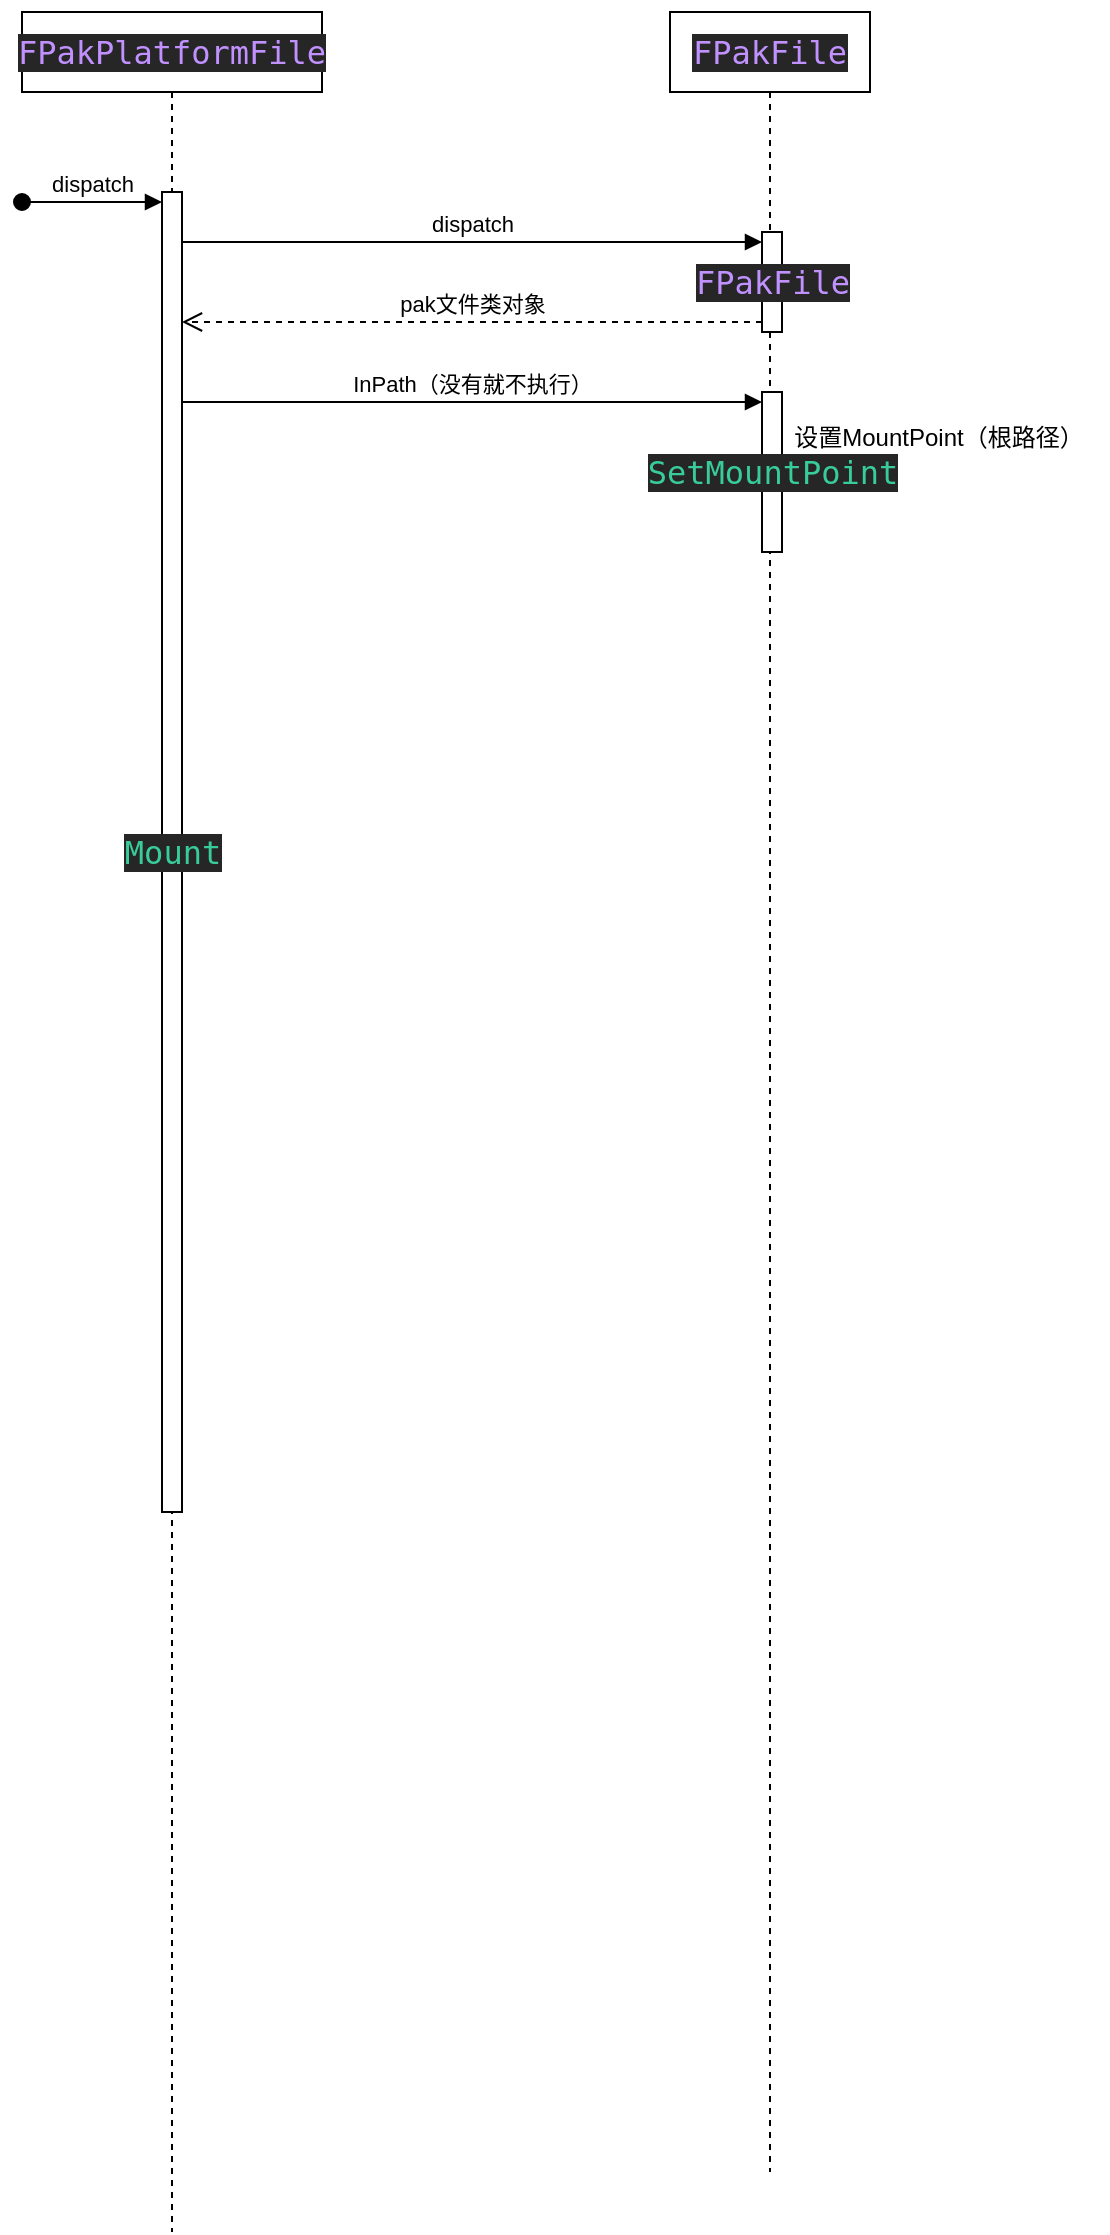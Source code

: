 <mxfile version="26.0.12" pages="3">
  <diagram name="mount" id="lnRN490okkqobh0suWC8">
    <mxGraphModel dx="983" dy="1708" grid="1" gridSize="10" guides="1" tooltips="1" connect="1" arrows="1" fold="1" page="1" pageScale="1" pageWidth="827" pageHeight="1169" math="0" shadow="0">
      <root>
        <mxCell id="0" />
        <mxCell id="1" parent="0" />
        <mxCell id="-K5bqVB0VceiMlIba7kK-1" value="&lt;div style=&quot;background-color:#262626;color:#d0d0d0&quot;&gt;&lt;pre style=&quot;font-family:&#39;JetBrains Mono&#39;,monospace;font-size:12.0pt;&quot;&gt;&lt;span style=&quot;color:#c191ff;&quot;&gt;FPakPlatformFile&lt;/span&gt;&lt;/pre&gt;&lt;/div&gt;" style="shape=umlLifeline;perimeter=lifelinePerimeter;whiteSpace=wrap;html=1;container=1;dropTarget=0;collapsible=0;recursiveResize=0;outlineConnect=0;portConstraint=eastwest;newEdgeStyle={&quot;curved&quot;:0,&quot;rounded&quot;:0};" parent="1" vertex="1">
          <mxGeometry x="40" y="-1130" width="150" height="1110" as="geometry" />
        </mxCell>
        <mxCell id="-K5bqVB0VceiMlIba7kK-2" value="&lt;div style=&quot;background-color:#262626;color:#d0d0d0&quot;&gt;&lt;pre style=&quot;font-family:&#39;JetBrains Mono&#39;,monospace;font-size:12.0pt;&quot;&gt;&lt;span style=&quot;color:#39cc9b;&quot;&gt;Mount&lt;/span&gt;&lt;/pre&gt;&lt;/div&gt;" style="html=1;points=[[0,0,0,0,5],[0,1,0,0,-5],[1,0,0,0,5],[1,1,0,0,-5]];perimeter=orthogonalPerimeter;outlineConnect=0;targetShapes=umlLifeline;portConstraint=eastwest;newEdgeStyle={&quot;curved&quot;:0,&quot;rounded&quot;:0};" parent="-K5bqVB0VceiMlIba7kK-1" vertex="1">
          <mxGeometry x="70" y="90" width="10" height="660" as="geometry" />
        </mxCell>
        <mxCell id="-K5bqVB0VceiMlIba7kK-3" value="dispatch" style="html=1;verticalAlign=bottom;startArrow=oval;endArrow=block;startSize=8;curved=0;rounded=0;entryX=0;entryY=0;entryDx=0;entryDy=5;" parent="-K5bqVB0VceiMlIba7kK-1" target="-K5bqVB0VceiMlIba7kK-2" edge="1">
          <mxGeometry relative="1" as="geometry">
            <mxPoint y="95" as="sourcePoint" />
          </mxGeometry>
        </mxCell>
        <mxCell id="-K5bqVB0VceiMlIba7kK-4" value="&lt;div style=&quot;background-color:#262626;color:#d0d0d0&quot;&gt;&lt;pre style=&quot;font-family:&#39;JetBrains Mono&#39;,monospace;font-size:12.0pt;&quot;&gt;&lt;span style=&quot;color:#c191ff;&quot;&gt;FPakFile&lt;/span&gt;&lt;/pre&gt;&lt;/div&gt;" style="shape=umlLifeline;perimeter=lifelinePerimeter;whiteSpace=wrap;html=1;container=1;dropTarget=0;collapsible=0;recursiveResize=0;outlineConnect=0;portConstraint=eastwest;newEdgeStyle={&quot;curved&quot;:0,&quot;rounded&quot;:0};" parent="1" vertex="1">
          <mxGeometry x="364" y="-1130" width="100" height="1080" as="geometry" />
        </mxCell>
        <mxCell id="qfWT1TZpagIf1hwVsHN7-1" value="&lt;div style=&quot;background-color:#262626;color:#d0d0d0&quot;&gt;&lt;pre style=&quot;font-family:&#39;JetBrains Mono&#39;,monospace;font-size:12.0pt;&quot;&gt;&lt;span style=&quot;color:#c191ff;&quot;&gt;FPakFile&lt;/span&gt;&lt;/pre&gt;&lt;/div&gt;" style="html=1;points=[[0,0,0,0,5],[0,1,0,0,-5],[1,0,0,0,5],[1,1,0,0,-5]];perimeter=orthogonalPerimeter;outlineConnect=0;targetShapes=umlLifeline;portConstraint=eastwest;newEdgeStyle={&quot;curved&quot;:0,&quot;rounded&quot;:0};" parent="-K5bqVB0VceiMlIba7kK-4" vertex="1">
          <mxGeometry x="46" y="110" width="10" height="50" as="geometry" />
        </mxCell>
        <mxCell id="lAuZWkfazkOCRJUV-ZSA-1" value="&lt;div style=&quot;background-color:#262626;color:#d0d0d0&quot;&gt;&lt;pre style=&quot;font-family:&#39;JetBrains Mono&#39;,monospace;font-size:12.0pt;&quot;&gt;&lt;span style=&quot;color:#39cc9b;&quot;&gt;SetMountPoint&lt;/span&gt;&lt;/pre&gt;&lt;/div&gt;" style="html=1;points=[[0,0,0,0,5],[0,1,0,0,-5],[1,0,0,0,5],[1,1,0,0,-5]];perimeter=orthogonalPerimeter;outlineConnect=0;targetShapes=umlLifeline;portConstraint=eastwest;newEdgeStyle={&quot;curved&quot;:0,&quot;rounded&quot;:0};" vertex="1" parent="-K5bqVB0VceiMlIba7kK-4">
          <mxGeometry x="46" y="190" width="10" height="80" as="geometry" />
        </mxCell>
        <mxCell id="qfWT1TZpagIf1hwVsHN7-2" value="dispatch" style="html=1;verticalAlign=bottom;endArrow=block;curved=0;rounded=0;entryX=0;entryY=0;entryDx=0;entryDy=5;" parent="1" target="qfWT1TZpagIf1hwVsHN7-1" edge="1" source="-K5bqVB0VceiMlIba7kK-2">
          <mxGeometry relative="1" as="geometry">
            <mxPoint x="340" y="-1015" as="sourcePoint" />
          </mxGeometry>
        </mxCell>
        <mxCell id="qfWT1TZpagIf1hwVsHN7-3" value="pak文件类对象" style="html=1;verticalAlign=bottom;endArrow=open;dashed=1;endSize=8;curved=0;rounded=0;exitX=0;exitY=1;exitDx=0;exitDy=-5;" parent="1" source="qfWT1TZpagIf1hwVsHN7-1" edge="1" target="-K5bqVB0VceiMlIba7kK-2">
          <mxGeometry relative="1" as="geometry">
            <mxPoint x="340" y="-945" as="targetPoint" />
            <mxPoint as="offset" />
          </mxGeometry>
        </mxCell>
        <mxCell id="lAuZWkfazkOCRJUV-ZSA-2" value="InPath（没有就不执行）" style="html=1;verticalAlign=bottom;endArrow=block;curved=0;rounded=0;entryX=0;entryY=0;entryDx=0;entryDy=5;" edge="1" target="lAuZWkfazkOCRJUV-ZSA-1" parent="1" source="-K5bqVB0VceiMlIba7kK-2">
          <mxGeometry x="-0.001" relative="1" as="geometry">
            <mxPoint x="340" y="-935" as="sourcePoint" />
            <mxPoint as="offset" />
          </mxGeometry>
        </mxCell>
        <mxCell id="lAuZWkfazkOCRJUV-ZSA-4" value="设置MountPoint（根路径）" style="text;html=1;align=center;verticalAlign=middle;resizable=0;points=[];autosize=1;strokeColor=none;fillColor=none;" vertex="1" parent="1">
          <mxGeometry x="413" y="-932" width="170" height="30" as="geometry" />
        </mxCell>
      </root>
    </mxGraphModel>
  </diagram>
  <diagram id="jYLvTqJjOIHOrg3k7-FG" name="文件IO类UML">
    <mxGraphModel dx="1426" dy="781" grid="1" gridSize="10" guides="1" tooltips="1" connect="1" arrows="1" fold="1" page="1" pageScale="1" pageWidth="827" pageHeight="1169" math="0" shadow="0">
      <root>
        <mxCell id="0" />
        <mxCell id="1" parent="0" />
        <mxCell id="RpIniZbHAbU3FW6Xz3z8-1" value="&lt;p style=&quot;margin:0px;margin-top:4px;text-align:center;&quot;&gt;&lt;b&gt;IPlatformFile&lt;/b&gt;&lt;/p&gt;&lt;p style=&quot;margin:0px;margin-top:4px;text-align:center;&quot;&gt;&lt;b&gt;文件IO基类&lt;/b&gt;&lt;/p&gt;&lt;hr size=&quot;1&quot; style=&quot;border-style:solid;&quot;&gt;&lt;p style=&quot;margin:0px;margin-left:4px;&quot;&gt;+ field: Type&lt;/p&gt;&lt;hr size=&quot;1&quot; style=&quot;border-style:solid;&quot;&gt;&lt;p style=&quot;margin:0px;margin-left:4px;&quot;&gt;+&amp;nbsp;&lt;span style=&quot;color: rgb(25, 27, 31); font-family: Menlo, Monaco, Consolas, &amp;quot;Andale Mono&amp;quot;, &amp;quot;lucida console&amp;quot;, &amp;quot;Courier New&amp;quot;, monospace; font-size: 14.4px; background-color: rgb(248, 248, 250);&quot;&gt;Initialize&lt;/span&gt;(): Type&lt;/p&gt;&lt;p style=&quot;margin:0px;margin-left:4px;&quot;&gt;+&amp;nbsp;&lt;span style=&quot;background-color: rgb(248, 248, 250); color: rgb(25, 27, 31); font-family: Menlo, Monaco, Consolas, &amp;quot;Andale Mono&amp;quot;, &amp;quot;lucida console&amp;quot;, &amp;quot;Courier New&amp;quot;, monospace; font-size: 14.4px;&quot;&gt;GetPlatformPhysical()：获取当前平台物理文件类对象&lt;/span&gt;&lt;/p&gt;&lt;p style=&quot;margin:0px;margin-left:4px;&quot;&gt;&lt;span style=&quot;background-color: rgb(248, 248, 250); color: rgb(25, 27, 31); font-family: Menlo, Monaco, Consolas, &amp;quot;Andale Mono&amp;quot;, &amp;quot;lucida console&amp;quot;, &amp;quot;Courier New&amp;quot;, monospace; font-size: 14.4px;&quot;&gt;+ShouldBeUsed():是否使用包装文件类&lt;/span&gt;&lt;/p&gt;" style="verticalAlign=top;align=left;overflow=fill;html=1;whiteSpace=wrap;" parent="1" vertex="1">
          <mxGeometry x="30" y="140" width="230" height="190" as="geometry" />
        </mxCell>
        <mxCell id="RpIniZbHAbU3FW6Xz3z8-2" value="&lt;p style=&quot;margin:0px;margin-top:4px;text-align:center;&quot;&gt;&lt;b&gt;FPakPlatformFile&lt;/b&gt;&lt;/p&gt;&lt;p style=&quot;margin:0px;margin-top:4px;text-align:center;&quot;&gt;&lt;b&gt;pak文件IO类&lt;/b&gt;&lt;/p&gt;&lt;hr size=&quot;1&quot; style=&quot;border-style:solid;&quot;&gt;&lt;p style=&quot;margin:0px;margin-left:4px;&quot;&gt;+ field: Type&lt;/p&gt;&lt;hr size=&quot;1&quot; style=&quot;border-style:solid;&quot;&gt;&lt;p style=&quot;margin:0px;margin-left:4px;&quot;&gt;+&amp;nbsp;&lt;span style=&quot;color: rgb(25, 27, 31); font-family: Menlo, Monaco, Consolas, &amp;quot;Andale Mono&amp;quot;, &amp;quot;lucida console&amp;quot;, &amp;quot;Courier New&amp;quot;, monospace; font-size: 14.4px; background-color: rgb(248, 248, 250);&quot;&gt;IsNonPakFilenameAllowed&lt;/span&gt;(): 某个pak访问文件失败时，是否继续让底层文件类直接访问目标路径&lt;/p&gt;" style="verticalAlign=top;align=left;overflow=fill;html=1;whiteSpace=wrap;" parent="1" vertex="1">
          <mxGeometry x="320" y="400" width="280" height="160" as="geometry" />
        </mxCell>
      </root>
    </mxGraphModel>
  </diagram>
  <diagram id="lQM6MTzM8M-xlwmo38u1" name="文件类UML">
    <mxGraphModel dx="1426" dy="781" grid="1" gridSize="10" guides="1" tooltips="1" connect="1" arrows="1" fold="1" page="1" pageScale="1" pageWidth="827" pageHeight="1169" math="0" shadow="0">
      <root>
        <mxCell id="0" />
        <mxCell id="1" parent="0" />
        <mxCell id="SeAastZ4aeVabAH_BaHo-1" value="&lt;div style=&quot;background-color:#262626;color:#d0d0d0&quot;&gt;&lt;pre style=&quot;font-family:&#39;JetBrains Mono&#39;,monospace;font-size:12.0pt;&quot;&gt;&lt;span style=&quot;color:#c191ff;&quot;&gt;FPakFile&lt;/span&gt;&lt;/pre&gt;&lt;/div&gt;&lt;hr size=&quot;1&quot; style=&quot;border-style:solid;&quot;&gt;&lt;p style=&quot;margin:0px;margin-left:4px;&quot;&gt;+ field: Type&lt;/p&gt;&lt;hr size=&quot;1&quot; style=&quot;border-style:solid;&quot;&gt;&lt;p style=&quot;margin:0px;margin-left:4px;&quot;&gt;+ method(): Type&lt;/p&gt;" style="verticalAlign=top;align=left;overflow=fill;html=1;whiteSpace=wrap;" vertex="1" parent="1">
          <mxGeometry x="260" y="260" width="230" height="150" as="geometry" />
        </mxCell>
      </root>
    </mxGraphModel>
  </diagram>
</mxfile>
